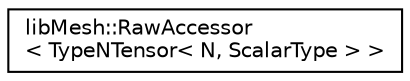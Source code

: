 digraph "Graphical Class Hierarchy"
{
  edge [fontname="Helvetica",fontsize="10",labelfontname="Helvetica",labelfontsize="10"];
  node [fontname="Helvetica",fontsize="10",shape=record];
  rankdir="LR";
  Node1 [label="libMesh::RawAccessor\l\< TypeNTensor\< N, ScalarType \> \>",height=0.2,width=0.4,color="black", fillcolor="white", style="filled",URL="$classlibMesh_1_1RawAccessor_3_01TypeNTensor_3_01N_00_01ScalarType_01_4_01_4.html"];
}
